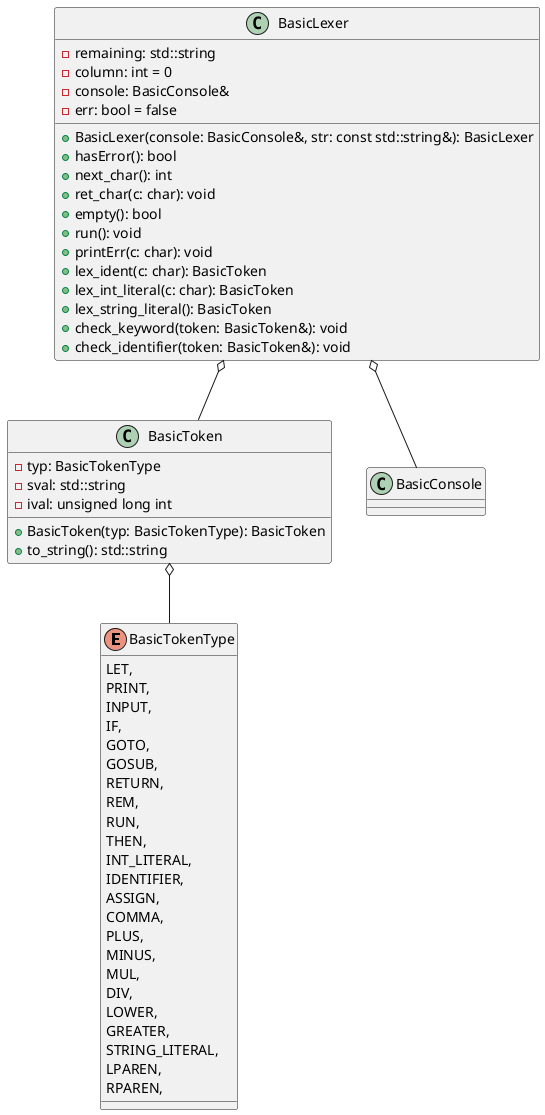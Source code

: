 @startuml Lexer classes
enum BasicTokenType {
    LET,
    PRINT,
    INPUT,
    IF,
    GOTO,
    GOSUB,
    RETURN,
    REM,
    RUN,
    THEN,
    INT_LITERAL,
    IDENTIFIER,
    ASSIGN,
    COMMA,
    PLUS,
    MINUS,
    MUL,
    DIV,
    LOWER,
    GREATER,
    STRING_LITERAL,
    LPAREN,
    RPAREN,
}

class BasicToken {
    - typ: BasicTokenType
    - sval: std::string
    - ival: unsigned long int
    + BasicToken(typ: BasicTokenType): BasicToken
    + to_string(): std::string
}

class BasicLexer {
    - remaining: std::string
    - column: int = 0
    'console for error reporting
    - console: BasicConsole&
    - err: bool = false
    + BasicLexer(console: BasicConsole&, str: const std::string&): BasicLexer
    + hasError(): bool
    + next_char(): int
    + ret_char(c: char): void
    + empty(): bool
    + run(): void
    + printErr(c: char): void
    + lex_ident(c: char): BasicToken
    + lex_int_literal(c: char): BasicToken
    + lex_string_literal(): BasicToken
    + check_keyword(token: BasicToken&): void
    + check_identifier(token: BasicToken&): void
}

BasicToken o-- BasicTokenType
BasicLexer o-- BasicConsole
BasicLexer o-- BasicToken

@enduml
